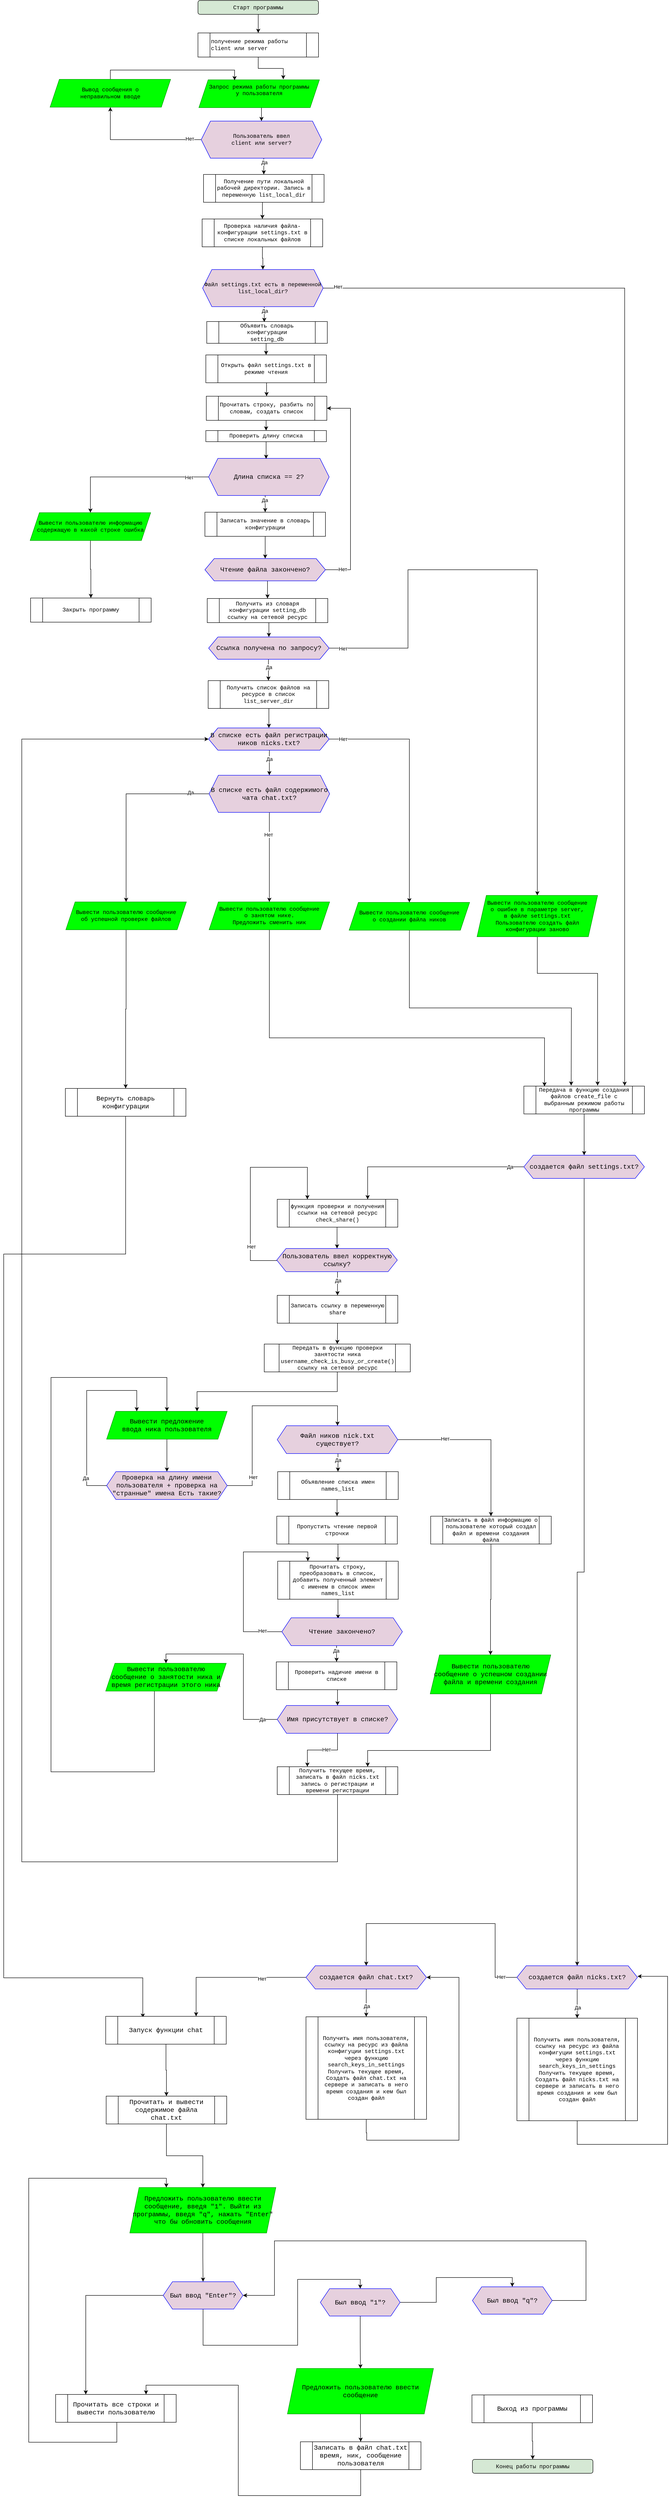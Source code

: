 <mxfile version="20.5.3" type="github">
  <diagram id="gb_wOWOb_qzQlViS4AKi" name="Страница 1">
    <mxGraphModel dx="2825" dy="820" grid="0" gridSize="10" guides="0" tooltips="0" connect="1" arrows="1" fold="1" page="1" pageScale="1" pageWidth="1169" pageHeight="827" math="0" shadow="0">
      <root>
        <mxCell id="0" />
        <mxCell id="1" parent="0" />
        <mxCell id="-_wJu4tCFWoY7v_CzMal-3" style="edgeStyle=orthogonalEdgeStyle;rounded=0;orthogonalLoop=1;jettySize=auto;html=1;exitX=0.5;exitY=1;exitDx=0;exitDy=0;fontFamily=Courier New;" parent="1" source="-_wJu4tCFWoY7v_CzMal-1" target="-_wJu4tCFWoY7v_CzMal-2" edge="1">
          <mxGeometry relative="1" as="geometry" />
        </mxCell>
        <mxCell id="-_wJu4tCFWoY7v_CzMal-1" value="&lt;font face=&quot;Courier New&quot;&gt;Старт программы&lt;br&gt;&lt;/font&gt;" style="rounded=1;whiteSpace=wrap;html=1;fillColor=#D5E8D4;" parent="1" vertex="1">
          <mxGeometry x="-738" y="70" width="260" height="30" as="geometry" />
        </mxCell>
        <mxCell id="DwQkDdrdfLEbNt93AvXd-1" style="edgeStyle=orthogonalEdgeStyle;rounded=0;orthogonalLoop=1;jettySize=auto;html=1;exitX=0.5;exitY=1;exitDx=0;exitDy=0;entryX=0.7;entryY=-0.017;entryDx=0;entryDy=0;entryPerimeter=0;" edge="1" parent="1" source="-_wJu4tCFWoY7v_CzMal-2" target="-_wJu4tCFWoY7v_CzMal-4">
          <mxGeometry relative="1" as="geometry" />
        </mxCell>
        <mxCell id="-_wJu4tCFWoY7v_CzMal-2" value="&lt;div&gt;получение режима работы&lt;/div&gt;&lt;div&gt;client или server&lt;br&gt;&lt;/div&gt;" style="shape=process;whiteSpace=wrap;html=1;backgroundOutline=1;fontFamily=Courier New;align=left;" parent="1" vertex="1">
          <mxGeometry x="-738" y="140" width="260" height="52" as="geometry" />
        </mxCell>
        <mxCell id="-_wJu4tCFWoY7v_CzMal-7" style="edgeStyle=orthogonalEdgeStyle;rounded=0;orthogonalLoop=1;jettySize=auto;html=1;exitX=0.5;exitY=1;exitDx=0;exitDy=0;entryX=0.5;entryY=0;entryDx=0;entryDy=0;fontFamily=Courier New;" parent="1" source="-_wJu4tCFWoY7v_CzMal-4" target="-_wJu4tCFWoY7v_CzMal-9" edge="1">
          <mxGeometry relative="1" as="geometry">
            <mxPoint x="-678" y="400" as="targetPoint" />
          </mxGeometry>
        </mxCell>
        <mxCell id="-_wJu4tCFWoY7v_CzMal-4" value="&lt;div&gt;Запрос режима работы программы&lt;/div&gt;&lt;div&gt;у пользователя&lt;/div&gt;&lt;div&gt;&lt;br&gt;&lt;/div&gt;" style="shape=parallelogram;perimeter=parallelogramPerimeter;whiteSpace=wrap;html=1;fixedSize=1;fontFamily=Courier New;strokeColor=#009900;fillColor=#00FF00;" parent="1" vertex="1">
          <mxGeometry x="-736" y="241" width="260" height="60" as="geometry" />
        </mxCell>
        <mxCell id="DwQkDdrdfLEbNt93AvXd-2" style="edgeStyle=orthogonalEdgeStyle;rounded=0;orthogonalLoop=1;jettySize=auto;html=1;exitX=0;exitY=0.5;exitDx=0;exitDy=0;entryX=0.5;entryY=1;entryDx=0;entryDy=0;" edge="1" parent="1" source="-_wJu4tCFWoY7v_CzMal-9" target="-_wJu4tCFWoY7v_CzMal-13">
          <mxGeometry relative="1" as="geometry" />
        </mxCell>
        <mxCell id="DwQkDdrdfLEbNt93AvXd-192" value="Нет" style="edgeLabel;html=1;align=center;verticalAlign=middle;resizable=0;points=[];" vertex="1" connectable="0" parent="DwQkDdrdfLEbNt93AvXd-2">
          <mxGeometry x="-0.378" y="-1" relative="1" as="geometry">
            <mxPoint x="57" y="-1" as="offset" />
          </mxGeometry>
        </mxCell>
        <mxCell id="DwQkDdrdfLEbNt93AvXd-6" style="edgeStyle=orthogonalEdgeStyle;rounded=0;orthogonalLoop=1;jettySize=auto;html=1;exitX=0.5;exitY=1;exitDx=0;exitDy=0;entryX=0.5;entryY=0;entryDx=0;entryDy=0;" edge="1" parent="1" source="-_wJu4tCFWoY7v_CzMal-9" target="DwQkDdrdfLEbNt93AvXd-5">
          <mxGeometry relative="1" as="geometry" />
        </mxCell>
        <mxCell id="DwQkDdrdfLEbNt93AvXd-193" value="Да" style="edgeLabel;html=1;align=center;verticalAlign=middle;resizable=0;points=[];" vertex="1" connectable="0" parent="DwQkDdrdfLEbNt93AvXd-6">
          <mxGeometry x="-0.336" y="1" relative="1" as="geometry">
            <mxPoint as="offset" />
          </mxGeometry>
        </mxCell>
        <mxCell id="-_wJu4tCFWoY7v_CzMal-9" value="&lt;div&gt;Пользователь ввел &lt;br&gt;&lt;/div&gt;&lt;div&gt;client или server?&lt;/div&gt;" style="shape=hexagon;perimeter=hexagonPerimeter2;whiteSpace=wrap;html=1;fixedSize=1;fontFamily=Courier New;strokeColor=#0000FF;fillColor=#E6D0DE;" parent="1" vertex="1">
          <mxGeometry x="-731" y="330" width="260" height="80" as="geometry" />
        </mxCell>
        <mxCell id="DwQkDdrdfLEbNt93AvXd-4" style="edgeStyle=orthogonalEdgeStyle;rounded=0;orthogonalLoop=1;jettySize=auto;html=1;exitX=0.5;exitY=0;exitDx=0;exitDy=0;entryX=0.296;entryY=0.017;entryDx=0;entryDy=0;entryPerimeter=0;" edge="1" parent="1" source="-_wJu4tCFWoY7v_CzMal-13" target="-_wJu4tCFWoY7v_CzMal-4">
          <mxGeometry relative="1" as="geometry" />
        </mxCell>
        <mxCell id="-_wJu4tCFWoY7v_CzMal-13" value="&lt;div&gt;Вывод сообщения о &lt;br&gt;&lt;/div&gt;&lt;div&gt;неправильном вводе&lt;/div&gt;" style="shape=parallelogram;perimeter=parallelogramPerimeter;whiteSpace=wrap;html=1;fixedSize=1;fontFamily=Courier New;strokeColor=#009900;fillColor=#00FF00;" parent="1" vertex="1">
          <mxGeometry x="-1057" y="240" width="260" height="60" as="geometry" />
        </mxCell>
        <mxCell id="DwQkDdrdfLEbNt93AvXd-10" style="edgeStyle=orthogonalEdgeStyle;rounded=0;orthogonalLoop=1;jettySize=auto;html=1;exitX=1;exitY=0.5;exitDx=0;exitDy=0;entryX=0.836;entryY=-0.01;entryDx=0;entryDy=0;entryPerimeter=0;" edge="1" parent="1" source="-_wJu4tCFWoY7v_CzMal-17" target="DwQkDdrdfLEbNt93AvXd-9">
          <mxGeometry relative="1" as="geometry">
            <mxPoint x="-244" y="719" as="targetPoint" />
          </mxGeometry>
        </mxCell>
        <mxCell id="DwQkDdrdfLEbNt93AvXd-11" value="Нет" style="edgeLabel;html=1;align=center;verticalAlign=middle;resizable=0;points=[];" vertex="1" connectable="0" parent="DwQkDdrdfLEbNt93AvXd-10">
          <mxGeometry x="-0.207" y="3" relative="1" as="geometry">
            <mxPoint x="-622" y="-292" as="offset" />
          </mxGeometry>
        </mxCell>
        <mxCell id="DwQkDdrdfLEbNt93AvXd-21" style="edgeStyle=orthogonalEdgeStyle;rounded=0;orthogonalLoop=1;jettySize=auto;html=1;exitX=0.5;exitY=1;exitDx=0;exitDy=0;entryX=0.477;entryY=0.021;entryDx=0;entryDy=0;entryPerimeter=0;" edge="1" parent="1" source="-_wJu4tCFWoY7v_CzMal-17" target="DwQkDdrdfLEbNt93AvXd-16">
          <mxGeometry relative="1" as="geometry" />
        </mxCell>
        <mxCell id="DwQkDdrdfLEbNt93AvXd-191" value="Да" style="edgeLabel;html=1;align=center;verticalAlign=middle;resizable=0;points=[];" vertex="1" connectable="0" parent="DwQkDdrdfLEbNt93AvXd-21">
          <mxGeometry x="-0.333" y="1" relative="1" as="geometry">
            <mxPoint as="offset" />
          </mxGeometry>
        </mxCell>
        <mxCell id="-_wJu4tCFWoY7v_CzMal-17" value="Файл settings.txt есть в переменной list_local_dir?" style="shape=hexagon;perimeter=hexagonPerimeter2;whiteSpace=wrap;html=1;fixedSize=1;fontFamily=Courier New;strokeColor=#0000FF;fillColor=#E6D0DE;" parent="1" vertex="1">
          <mxGeometry x="-728" y="650" width="260" height="80" as="geometry" />
        </mxCell>
        <mxCell id="DwQkDdrdfLEbNt93AvXd-18" style="edgeStyle=orthogonalEdgeStyle;rounded=0;orthogonalLoop=1;jettySize=auto;html=1;exitX=0;exitY=0.5;exitDx=0;exitDy=0;entryX=0.5;entryY=0;entryDx=0;entryDy=0;" edge="1" parent="1" source="-_wJu4tCFWoY7v_CzMal-33" target="DwQkDdrdfLEbNt93AvXd-17">
          <mxGeometry relative="1" as="geometry" />
        </mxCell>
        <mxCell id="DwQkDdrdfLEbNt93AvXd-27" value="Нет" style="edgeLabel;html=1;align=center;verticalAlign=middle;resizable=0;points=[];" vertex="1" connectable="0" parent="DwQkDdrdfLEbNt93AvXd-18">
          <mxGeometry x="-0.22" y="1" relative="1" as="geometry">
            <mxPoint x="87" as="offset" />
          </mxGeometry>
        </mxCell>
        <mxCell id="DwQkDdrdfLEbNt93AvXd-189" style="edgeStyle=orthogonalEdgeStyle;rounded=0;orthogonalLoop=1;jettySize=auto;html=1;exitX=0.5;exitY=1;exitDx=0;exitDy=0;entryX=0.5;entryY=0;entryDx=0;entryDy=0;" edge="1" parent="1" source="-_wJu4tCFWoY7v_CzMal-33" target="DwQkDdrdfLEbNt93AvXd-29">
          <mxGeometry relative="1" as="geometry" />
        </mxCell>
        <mxCell id="DwQkDdrdfLEbNt93AvXd-190" value="Да" style="edgeLabel;html=1;align=center;verticalAlign=middle;resizable=0;points=[];" vertex="1" connectable="0" parent="DwQkDdrdfLEbNt93AvXd-189">
          <mxGeometry x="-0.204" y="-1" relative="1" as="geometry">
            <mxPoint as="offset" />
          </mxGeometry>
        </mxCell>
        <mxCell id="-_wJu4tCFWoY7v_CzMal-33" value="Длина списка == 2?" style="shape=hexagon;perimeter=hexagonPerimeter2;whiteSpace=wrap;html=1;fixedSize=1;fontFamily=Courier New;fontSize=14;strokeColor=#0000FF;fillColor=#E6D0DE;" parent="1" vertex="1">
          <mxGeometry x="-715" y="1057" width="260" height="80" as="geometry" />
        </mxCell>
        <mxCell id="DwQkDdrdfLEbNt93AvXd-108" style="edgeStyle=orthogonalEdgeStyle;rounded=0;orthogonalLoop=1;jettySize=auto;html=1;exitX=0.5;exitY=1;exitDx=0;exitDy=0;entryX=0.5;entryY=0;entryDx=0;entryDy=0;" edge="1" parent="1" source="-_wJu4tCFWoY7v_CzMal-48" target="DwQkDdrdfLEbNt93AvXd-102">
          <mxGeometry relative="1" as="geometry" />
        </mxCell>
        <mxCell id="-_wJu4tCFWoY7v_CzMal-48" value="Проверить надичие имени в списке" style="shape=process;whiteSpace=wrap;html=1;backgroundOutline=1;fontFamily=Courier New;fontSize=12;" parent="1" vertex="1">
          <mxGeometry x="-569" y="3651" width="260" height="60" as="geometry" />
        </mxCell>
        <mxCell id="DwQkDdrdfLEbNt93AvXd-72" style="edgeStyle=orthogonalEdgeStyle;rounded=0;orthogonalLoop=1;jettySize=auto;html=1;exitX=0.5;exitY=1;exitDx=0;exitDy=0;" edge="1" parent="1" source="-_wJu4tCFWoY7v_CzMal-61">
          <mxGeometry relative="1" as="geometry">
            <mxPoint x="-857" y="4418" as="targetPoint" />
            <Array as="points">
              <mxPoint x="-894" y="2772" />
              <mxPoint x="-1157" y="2772" />
              <mxPoint x="-1157" y="4332" />
              <mxPoint x="-857" y="4332" />
            </Array>
          </mxGeometry>
        </mxCell>
        <mxCell id="-_wJu4tCFWoY7v_CzMal-61" value="Вернуть словарь конфигурации" style="shape=process;whiteSpace=wrap;html=1;backgroundOutline=1;fontFamily=Courier New;fontSize=14;" parent="1" vertex="1">
          <mxGeometry x="-1024" y="2415" width="260" height="60" as="geometry" />
        </mxCell>
        <mxCell id="DwQkDdrdfLEbNt93AvXd-70" style="edgeStyle=orthogonalEdgeStyle;rounded=0;orthogonalLoop=1;jettySize=auto;html=1;exitX=0;exitY=0.5;exitDx=0;exitDy=0;entryX=0.5;entryY=0;entryDx=0;entryDy=0;" edge="1" parent="1" source="DwQkDdrdfLEbNt93AvXd-57" target="DwQkDdrdfLEbNt93AvXd-64">
          <mxGeometry relative="1" as="geometry">
            <mxPoint x="-601" y="1928" as="sourcePoint" />
          </mxGeometry>
        </mxCell>
        <mxCell id="DwQkDdrdfLEbNt93AvXd-184" value="Да" style="edgeLabel;html=1;align=center;verticalAlign=middle;resizable=0;points=[];" vertex="1" connectable="0" parent="DwQkDdrdfLEbNt93AvXd-70">
          <mxGeometry x="-0.804" y="-3" relative="1" as="geometry">
            <mxPoint as="offset" />
          </mxGeometry>
        </mxCell>
        <mxCell id="DwQkDdrdfLEbNt93AvXd-68" style="edgeStyle=orthogonalEdgeStyle;rounded=0;orthogonalLoop=1;jettySize=auto;html=1;entryX=0.171;entryY=0.01;entryDx=0;entryDy=0;entryPerimeter=0;exitX=0.5;exitY=1;exitDx=0;exitDy=0;" edge="1" parent="1" source="-_wJu4tCFWoY7v_CzMal-66" target="DwQkDdrdfLEbNt93AvXd-9">
          <mxGeometry relative="1" as="geometry">
            <mxPoint x="-312" y="2072" as="sourcePoint" />
            <Array as="points">
              <mxPoint x="-584" y="2306" />
              <mxPoint x="10" y="2306" />
            </Array>
          </mxGeometry>
        </mxCell>
        <mxCell id="-_wJu4tCFWoY7v_CzMal-66" value="&lt;div&gt;Вывести пользователю сообщение&lt;/div&gt;&lt;div&gt;о занятом нике. &lt;br&gt;&lt;/div&gt;&lt;div&gt;Предложить сменить ник&lt;br&gt;&lt;/div&gt;" style="shape=parallelogram;perimeter=parallelogramPerimeter;whiteSpace=wrap;html=1;fixedSize=1;fontFamily=Courier New;strokeColor=#009900;fillColor=#00FF00;" parent="1" vertex="1">
          <mxGeometry x="-714" y="2013" width="260" height="60" as="geometry" />
        </mxCell>
        <mxCell id="DwQkDdrdfLEbNt93AvXd-172" style="edgeStyle=orthogonalEdgeStyle;rounded=0;orthogonalLoop=1;jettySize=auto;html=1;exitX=0.5;exitY=1;exitDx=0;exitDy=0;" edge="1" parent="1" source="-_wJu4tCFWoY7v_CzMal-73" target="DwQkDdrdfLEbNt93AvXd-152">
          <mxGeometry relative="1" as="geometry" />
        </mxCell>
        <mxCell id="-_wJu4tCFWoY7v_CzMal-73" value="Запуск функции chat" style="shape=process;whiteSpace=wrap;html=1;backgroundOutline=1;fontFamily=Courier New;fontSize=14;" parent="1" vertex="1">
          <mxGeometry x="-937" y="4415" width="260" height="60" as="geometry" />
        </mxCell>
        <mxCell id="DwQkDdrdfLEbNt93AvXd-8" style="edgeStyle=orthogonalEdgeStyle;rounded=0;orthogonalLoop=1;jettySize=auto;html=1;exitX=0.5;exitY=1;exitDx=0;exitDy=0;entryX=0.5;entryY=0;entryDx=0;entryDy=0;" edge="1" parent="1" source="DwQkDdrdfLEbNt93AvXd-5" target="DwQkDdrdfLEbNt93AvXd-7">
          <mxGeometry relative="1" as="geometry" />
        </mxCell>
        <mxCell id="DwQkDdrdfLEbNt93AvXd-5" value="Получение пути локальной рабочей директории. Запись в переменную list_local_dir" style="shape=process;whiteSpace=wrap;html=1;backgroundOutline=1;fontFamily=Courier New;" vertex="1" parent="1">
          <mxGeometry x="-726" y="445" width="260" height="60" as="geometry" />
        </mxCell>
        <mxCell id="DwQkDdrdfLEbNt93AvXd-127" style="edgeStyle=orthogonalEdgeStyle;rounded=0;orthogonalLoop=1;jettySize=auto;html=1;exitX=0.5;exitY=1;exitDx=0;exitDy=0;entryX=0.5;entryY=0;entryDx=0;entryDy=0;" edge="1" parent="1" source="DwQkDdrdfLEbNt93AvXd-7" target="-_wJu4tCFWoY7v_CzMal-17">
          <mxGeometry relative="1" as="geometry" />
        </mxCell>
        <mxCell id="DwQkDdrdfLEbNt93AvXd-7" value="Проверка наличия файла-конфигурации settings.txt в списке локальных файлов " style="shape=process;whiteSpace=wrap;html=1;backgroundOutline=1;fontFamily=Courier New;" vertex="1" parent="1">
          <mxGeometry x="-729" y="541" width="260" height="60" as="geometry" />
        </mxCell>
        <mxCell id="DwQkDdrdfLEbNt93AvXd-117" style="edgeStyle=orthogonalEdgeStyle;rounded=0;orthogonalLoop=1;jettySize=auto;html=1;exitX=0.5;exitY=1;exitDx=0;exitDy=0;entryX=0.5;entryY=0;entryDx=0;entryDy=0;" edge="1" parent="1" source="DwQkDdrdfLEbNt93AvXd-9" target="DwQkDdrdfLEbNt93AvXd-73">
          <mxGeometry relative="1" as="geometry" />
        </mxCell>
        <mxCell id="DwQkDdrdfLEbNt93AvXd-9" value="Передача в функцию создания файлов create_file с выбранным режимом работы программы" style="shape=process;whiteSpace=wrap;html=1;backgroundOutline=1;fontFamily=Courier New;" vertex="1" parent="1">
          <mxGeometry x="-35" y="2410" width="260" height="60" as="geometry" />
        </mxCell>
        <mxCell id="DwQkDdrdfLEbNt93AvXd-24" style="edgeStyle=orthogonalEdgeStyle;rounded=0;orthogonalLoop=1;jettySize=auto;html=1;exitX=0.5;exitY=1;exitDx=0;exitDy=0;entryX=0.5;entryY=0;entryDx=0;entryDy=0;" edge="1" parent="1" source="DwQkDdrdfLEbNt93AvXd-12" target="DwQkDdrdfLEbNt93AvXd-13">
          <mxGeometry relative="1" as="geometry" />
        </mxCell>
        <mxCell id="DwQkDdrdfLEbNt93AvXd-12" value="Открыть файл settings.txt в режиме чтения" style="shape=process;whiteSpace=wrap;html=1;backgroundOutline=1;fontFamily=Courier New;" vertex="1" parent="1">
          <mxGeometry x="-721" y="834" width="260" height="60" as="geometry" />
        </mxCell>
        <mxCell id="DwQkDdrdfLEbNt93AvXd-25" style="edgeStyle=orthogonalEdgeStyle;rounded=0;orthogonalLoop=1;jettySize=auto;html=1;exitX=0.5;exitY=1;exitDx=0;exitDy=0;entryX=0.5;entryY=0;entryDx=0;entryDy=0;" edge="1" parent="1" source="DwQkDdrdfLEbNt93AvXd-13" target="DwQkDdrdfLEbNt93AvXd-14">
          <mxGeometry relative="1" as="geometry" />
        </mxCell>
        <mxCell id="DwQkDdrdfLEbNt93AvXd-13" value="Прочитать строку, разбить по словам, создать список" style="shape=process;whiteSpace=wrap;html=1;backgroundOutline=1;fontFamily=Courier New;" vertex="1" parent="1">
          <mxGeometry x="-720" y="923" width="260" height="52" as="geometry" />
        </mxCell>
        <mxCell id="DwQkDdrdfLEbNt93AvXd-26" style="edgeStyle=orthogonalEdgeStyle;rounded=0;orthogonalLoop=1;jettySize=auto;html=1;exitX=0.5;exitY=1;exitDx=0;exitDy=0;entryX=0.477;entryY=0.013;entryDx=0;entryDy=0;entryPerimeter=0;" edge="1" parent="1" source="DwQkDdrdfLEbNt93AvXd-14" target="-_wJu4tCFWoY7v_CzMal-33">
          <mxGeometry relative="1" as="geometry" />
        </mxCell>
        <mxCell id="DwQkDdrdfLEbNt93AvXd-14" value="Проверить длину списка" style="shape=process;whiteSpace=wrap;html=1;backgroundOutline=1;fontFamily=Courier New;" vertex="1" parent="1">
          <mxGeometry x="-721" y="997" width="260" height="24" as="geometry" />
        </mxCell>
        <mxCell id="DwQkDdrdfLEbNt93AvXd-23" style="edgeStyle=orthogonalEdgeStyle;rounded=0;orthogonalLoop=1;jettySize=auto;html=1;exitX=0.5;exitY=1;exitDx=0;exitDy=0;entryX=0.5;entryY=0;entryDx=0;entryDy=0;" edge="1" parent="1" source="DwQkDdrdfLEbNt93AvXd-16" target="DwQkDdrdfLEbNt93AvXd-12">
          <mxGeometry relative="1" as="geometry" />
        </mxCell>
        <mxCell id="DwQkDdrdfLEbNt93AvXd-16" value="&lt;div&gt;Объявить словарь конфигурации&lt;/div&gt;&lt;div&gt;setting_db&lt;br&gt;&lt;/div&gt;" style="shape=process;whiteSpace=wrap;html=1;backgroundOutline=1;fontFamily=Courier New;" vertex="1" parent="1">
          <mxGeometry x="-719" y="762" width="260" height="47" as="geometry" />
        </mxCell>
        <mxCell id="DwQkDdrdfLEbNt93AvXd-20" style="edgeStyle=orthogonalEdgeStyle;rounded=0;orthogonalLoop=1;jettySize=auto;html=1;exitX=0.5;exitY=1;exitDx=0;exitDy=0;entryX=0.5;entryY=0;entryDx=0;entryDy=0;" edge="1" parent="1" source="DwQkDdrdfLEbNt93AvXd-17" target="DwQkDdrdfLEbNt93AvXd-19">
          <mxGeometry relative="1" as="geometry" />
        </mxCell>
        <mxCell id="DwQkDdrdfLEbNt93AvXd-17" value="Вывести пользователю информацию содержащую в какой строке ошибка" style="shape=parallelogram;perimeter=parallelogramPerimeter;whiteSpace=wrap;html=1;fixedSize=1;fontFamily=Courier New;strokeColor=#009900;fillColor=#00FF00;" vertex="1" parent="1">
          <mxGeometry x="-1100" y="1174" width="260" height="60" as="geometry" />
        </mxCell>
        <mxCell id="DwQkDdrdfLEbNt93AvXd-19" value="Закрыть программу" style="shape=process;whiteSpace=wrap;html=1;backgroundOutline=1;fontFamily=Courier New;" vertex="1" parent="1">
          <mxGeometry x="-1099" y="1358" width="260" height="52" as="geometry" />
        </mxCell>
        <mxCell id="DwQkDdrdfLEbNt93AvXd-34" style="edgeStyle=orthogonalEdgeStyle;rounded=0;orthogonalLoop=1;jettySize=auto;html=1;exitX=0.5;exitY=1;exitDx=0;exitDy=0;entryX=0.5;entryY=0;entryDx=0;entryDy=0;" edge="1" parent="1" source="DwQkDdrdfLEbNt93AvXd-29" target="DwQkDdrdfLEbNt93AvXd-33">
          <mxGeometry relative="1" as="geometry" />
        </mxCell>
        <mxCell id="DwQkDdrdfLEbNt93AvXd-29" value="Записать значение в словарь конфигурации" style="shape=process;whiteSpace=wrap;html=1;backgroundOutline=1;fontFamily=Courier New;" vertex="1" parent="1">
          <mxGeometry x="-723" y="1173" width="260" height="52" as="geometry" />
        </mxCell>
        <mxCell id="DwQkDdrdfLEbNt93AvXd-35" style="edgeStyle=orthogonalEdgeStyle;rounded=0;orthogonalLoop=1;jettySize=auto;html=1;exitX=1;exitY=0.5;exitDx=0;exitDy=0;entryX=1;entryY=0.5;entryDx=0;entryDy=0;" edge="1" parent="1" source="DwQkDdrdfLEbNt93AvXd-33" target="DwQkDdrdfLEbNt93AvXd-13">
          <mxGeometry relative="1" as="geometry">
            <Array as="points">
              <mxPoint x="-409" y="1297" />
              <mxPoint x="-409" y="949" />
            </Array>
          </mxGeometry>
        </mxCell>
        <mxCell id="DwQkDdrdfLEbNt93AvXd-47" value="Нет" style="edgeLabel;html=1;align=center;verticalAlign=middle;resizable=0;points=[];" vertex="1" connectable="0" parent="DwQkDdrdfLEbNt93AvXd-35">
          <mxGeometry x="-0.292" y="-1" relative="1" as="geometry">
            <mxPoint x="-18" y="105" as="offset" />
          </mxGeometry>
        </mxCell>
        <mxCell id="DwQkDdrdfLEbNt93AvXd-44" style="edgeStyle=orthogonalEdgeStyle;rounded=0;orthogonalLoop=1;jettySize=auto;html=1;exitX=0.5;exitY=1;exitDx=0;exitDy=0;entryX=0.5;entryY=0;entryDx=0;entryDy=0;" edge="1" parent="1" source="DwQkDdrdfLEbNt93AvXd-33" target="DwQkDdrdfLEbNt93AvXd-37">
          <mxGeometry relative="1" as="geometry" />
        </mxCell>
        <mxCell id="DwQkDdrdfLEbNt93AvXd-33" value="Чтение файла закончено?" style="shape=hexagon;perimeter=hexagonPerimeter2;whiteSpace=wrap;html=1;fixedSize=1;fontFamily=Courier New;fontSize=14;strokeColor=#0000FF;fillColor=#E6D0DE;" vertex="1" parent="1">
          <mxGeometry x="-723" y="1273" width="260" height="48" as="geometry" />
        </mxCell>
        <mxCell id="DwQkDdrdfLEbNt93AvXd-45" style="edgeStyle=orthogonalEdgeStyle;rounded=0;orthogonalLoop=1;jettySize=auto;html=1;exitX=0.5;exitY=1;exitDx=0;exitDy=0;entryX=0.5;entryY=0;entryDx=0;entryDy=0;" edge="1" parent="1" source="DwQkDdrdfLEbNt93AvXd-37" target="DwQkDdrdfLEbNt93AvXd-38">
          <mxGeometry relative="1" as="geometry" />
        </mxCell>
        <mxCell id="DwQkDdrdfLEbNt93AvXd-37" value="Получить из словаря конфигурации setting_db ссылку на сетевой ресурс" style="shape=process;whiteSpace=wrap;html=1;backgroundOutline=1;fontFamily=Courier New;" vertex="1" parent="1">
          <mxGeometry x="-718" y="1359" width="260" height="52" as="geometry" />
        </mxCell>
        <mxCell id="DwQkDdrdfLEbNt93AvXd-48" style="edgeStyle=orthogonalEdgeStyle;rounded=0;orthogonalLoop=1;jettySize=auto;html=1;exitX=1;exitY=0.5;exitDx=0;exitDy=0;entryX=0.5;entryY=0;entryDx=0;entryDy=0;" edge="1" parent="1" source="DwQkDdrdfLEbNt93AvXd-38" target="DwQkDdrdfLEbNt93AvXd-40">
          <mxGeometry relative="1" as="geometry">
            <mxPoint x="-100" y="1308" as="targetPoint" />
            <Array as="points">
              <mxPoint x="-285" y="1466" />
              <mxPoint x="-285" y="1297" />
              <mxPoint x="-6" y="1297" />
            </Array>
          </mxGeometry>
        </mxCell>
        <mxCell id="DwQkDdrdfLEbNt93AvXd-186" value="Нет" style="edgeLabel;html=1;align=center;verticalAlign=middle;resizable=0;points=[];" vertex="1" connectable="0" parent="DwQkDdrdfLEbNt93AvXd-48">
          <mxGeometry x="-0.884" y="-1" relative="1" as="geometry">
            <mxPoint x="-47" as="offset" />
          </mxGeometry>
        </mxCell>
        <mxCell id="DwQkDdrdfLEbNt93AvXd-53" value="" style="edgeStyle=orthogonalEdgeStyle;rounded=0;orthogonalLoop=1;jettySize=auto;html=1;" edge="1" parent="1" source="DwQkDdrdfLEbNt93AvXd-38" target="DwQkDdrdfLEbNt93AvXd-52">
          <mxGeometry relative="1" as="geometry">
            <Array as="points">
              <mxPoint x="-586" y="1503" />
              <mxPoint x="-586" y="1503" />
            </Array>
          </mxGeometry>
        </mxCell>
        <mxCell id="DwQkDdrdfLEbNt93AvXd-187" value="Да" style="edgeLabel;html=1;align=center;verticalAlign=middle;resizable=0;points=[];" vertex="1" connectable="0" parent="DwQkDdrdfLEbNt93AvXd-53">
          <mxGeometry x="-0.255" y="1" relative="1" as="geometry">
            <mxPoint as="offset" />
          </mxGeometry>
        </mxCell>
        <mxCell id="DwQkDdrdfLEbNt93AvXd-38" value="Ссылка получена по запросу?" style="shape=hexagon;perimeter=hexagonPerimeter2;whiteSpace=wrap;html=1;fixedSize=1;fontFamily=Courier New;fontSize=14;strokeColor=#0000FF;fillColor=#E6D0DE;" vertex="1" parent="1">
          <mxGeometry x="-715" y="1442" width="260" height="48" as="geometry" />
        </mxCell>
        <mxCell id="DwQkDdrdfLEbNt93AvXd-50" style="edgeStyle=orthogonalEdgeStyle;rounded=0;orthogonalLoop=1;jettySize=auto;html=1;exitX=0.5;exitY=1;exitDx=0;exitDy=0;" edge="1" parent="1" source="DwQkDdrdfLEbNt93AvXd-40">
          <mxGeometry relative="1" as="geometry">
            <mxPoint x="124" y="2409" as="targetPoint" />
            <Array as="points">
              <mxPoint x="-6" y="2167" />
              <mxPoint x="124" y="2167" />
            </Array>
          </mxGeometry>
        </mxCell>
        <mxCell id="DwQkDdrdfLEbNt93AvXd-40" value="&lt;div&gt;Вывести пользователю сообщение&lt;/div&gt;&lt;div&gt;о ошибке в параметре server,&lt;/div&gt;&lt;div&gt;в файле settings.txt&lt;/div&gt;&lt;div&gt;Пользователю создать файл &lt;br&gt;&lt;/div&gt;&lt;div&gt;конфигурации заново&lt;br&gt;&lt;/div&gt;" style="shape=parallelogram;perimeter=parallelogramPerimeter;whiteSpace=wrap;html=1;fixedSize=1;fontFamily=Courier New;strokeColor=#009900;fillColor=#00FF00;" vertex="1" parent="1">
          <mxGeometry x="-136" y="1999" width="260" height="89" as="geometry" />
        </mxCell>
        <mxCell id="DwQkDdrdfLEbNt93AvXd-55" style="edgeStyle=orthogonalEdgeStyle;rounded=0;orthogonalLoop=1;jettySize=auto;html=1;exitX=1;exitY=0.5;exitDx=0;exitDy=0;" edge="1" parent="1" source="DwQkDdrdfLEbNt93AvXd-41" target="DwQkDdrdfLEbNt93AvXd-54">
          <mxGeometry relative="1" as="geometry" />
        </mxCell>
        <mxCell id="DwQkDdrdfLEbNt93AvXd-62" value="Нет" style="edgeLabel;html=1;align=center;verticalAlign=middle;resizable=0;points=[];" vertex="1" connectable="0" parent="DwQkDdrdfLEbNt93AvXd-55">
          <mxGeometry x="-0.598" relative="1" as="geometry">
            <mxPoint x="-76" as="offset" />
          </mxGeometry>
        </mxCell>
        <mxCell id="DwQkDdrdfLEbNt93AvXd-58" style="edgeStyle=orthogonalEdgeStyle;rounded=0;orthogonalLoop=1;jettySize=auto;html=1;exitX=0.5;exitY=1;exitDx=0;exitDy=0;entryX=0.5;entryY=0;entryDx=0;entryDy=0;" edge="1" parent="1" source="DwQkDdrdfLEbNt93AvXd-41" target="DwQkDdrdfLEbNt93AvXd-57">
          <mxGeometry relative="1" as="geometry">
            <Array as="points">
              <mxPoint x="-584" y="1686" />
            </Array>
          </mxGeometry>
        </mxCell>
        <mxCell id="DwQkDdrdfLEbNt93AvXd-185" value="Да" style="edgeLabel;html=1;align=center;verticalAlign=middle;resizable=0;points=[];" vertex="1" connectable="0" parent="DwQkDdrdfLEbNt93AvXd-58">
          <mxGeometry x="-0.266" relative="1" as="geometry">
            <mxPoint as="offset" />
          </mxGeometry>
        </mxCell>
        <mxCell id="DwQkDdrdfLEbNt93AvXd-41" value="В списке есть файл регистрации ников nicks.txt?" style="shape=hexagon;perimeter=hexagonPerimeter2;whiteSpace=wrap;html=1;fixedSize=1;fontFamily=Courier New;fontSize=14;strokeColor=#0000FF;fillColor=#E6D0DE;" vertex="1" parent="1">
          <mxGeometry x="-715" y="1638" width="260" height="48" as="geometry" />
        </mxCell>
        <mxCell id="DwQkDdrdfLEbNt93AvXd-56" style="edgeStyle=orthogonalEdgeStyle;rounded=0;orthogonalLoop=1;jettySize=auto;html=1;exitX=0.5;exitY=1;exitDx=0;exitDy=0;entryX=0.5;entryY=0;entryDx=0;entryDy=0;" edge="1" parent="1" source="DwQkDdrdfLEbNt93AvXd-52" target="DwQkDdrdfLEbNt93AvXd-41">
          <mxGeometry relative="1" as="geometry">
            <Array as="points">
              <mxPoint x="-585" y="1596" />
            </Array>
          </mxGeometry>
        </mxCell>
        <mxCell id="DwQkDdrdfLEbNt93AvXd-52" value="Получить список файлов на ресурсе в список list_server_dir" style="shape=process;whiteSpace=wrap;html=1;backgroundOutline=1;fontFamily=Courier New;fontSize=12;" vertex="1" parent="1">
          <mxGeometry x="-716" y="1536" width="260" height="60" as="geometry" />
        </mxCell>
        <mxCell id="DwQkDdrdfLEbNt93AvXd-67" style="edgeStyle=orthogonalEdgeStyle;rounded=0;orthogonalLoop=1;jettySize=auto;html=1;exitX=0.5;exitY=1;exitDx=0;exitDy=0;" edge="1" parent="1" source="DwQkDdrdfLEbNt93AvXd-54">
          <mxGeometry relative="1" as="geometry">
            <mxPoint x="67" y="2409" as="targetPoint" />
          </mxGeometry>
        </mxCell>
        <mxCell id="DwQkDdrdfLEbNt93AvXd-54" value="&lt;div&gt;Вывести пользователю сообщение&lt;/div&gt;&lt;div&gt;о создании файла ников&lt;br&gt;&lt;/div&gt;" style="shape=parallelogram;perimeter=parallelogramPerimeter;whiteSpace=wrap;html=1;fixedSize=1;fontFamily=Courier New;strokeColor=#009900;fillColor=#00FF00;" vertex="1" parent="1">
          <mxGeometry x="-412" y="2014" width="260" height="60" as="geometry" />
        </mxCell>
        <mxCell id="DwQkDdrdfLEbNt93AvXd-61" style="edgeStyle=orthogonalEdgeStyle;rounded=0;orthogonalLoop=1;jettySize=auto;html=1;exitX=0.5;exitY=1;exitDx=0;exitDy=0;entryX=0.5;entryY=0;entryDx=0;entryDy=0;" edge="1" parent="1" source="DwQkDdrdfLEbNt93AvXd-57" target="-_wJu4tCFWoY7v_CzMal-66">
          <mxGeometry relative="1" as="geometry" />
        </mxCell>
        <mxCell id="DwQkDdrdfLEbNt93AvXd-63" value="Нет" style="edgeLabel;html=1;align=center;verticalAlign=middle;resizable=0;points=[];" vertex="1" connectable="0" parent="DwQkDdrdfLEbNt93AvXd-61">
          <mxGeometry x="-0.507" y="-2" relative="1" as="geometry">
            <mxPoint as="offset" />
          </mxGeometry>
        </mxCell>
        <mxCell id="DwQkDdrdfLEbNt93AvXd-57" value="В списке есть файл содержимого чата chat.txt?" style="shape=hexagon;perimeter=hexagonPerimeter2;whiteSpace=wrap;html=1;fixedSize=1;fontFamily=Courier New;fontSize=14;strokeColor=#0000FF;fillColor=#E6D0DE;" vertex="1" parent="1">
          <mxGeometry x="-714" y="1740" width="260" height="80" as="geometry" />
        </mxCell>
        <mxCell id="DwQkDdrdfLEbNt93AvXd-150" style="edgeStyle=orthogonalEdgeStyle;rounded=0;orthogonalLoop=1;jettySize=auto;html=1;exitX=0.5;exitY=1;exitDx=0;exitDy=0;" edge="1" parent="1" source="DwQkDdrdfLEbNt93AvXd-64" target="-_wJu4tCFWoY7v_CzMal-61">
          <mxGeometry relative="1" as="geometry" />
        </mxCell>
        <mxCell id="DwQkDdrdfLEbNt93AvXd-64" value="&lt;div&gt;Вывести пользователю сообщение&lt;/div&gt;&lt;div&gt;об успешной проверке файлов&lt;br&gt;&lt;/div&gt;" style="shape=parallelogram;perimeter=parallelogramPerimeter;whiteSpace=wrap;html=1;fixedSize=1;fontFamily=Courier New;strokeColor=#009900;fillColor=#00FF00;" vertex="1" parent="1">
          <mxGeometry x="-1023" y="2013" width="260" height="60" as="geometry" />
        </mxCell>
        <mxCell id="DwQkDdrdfLEbNt93AvXd-79" style="edgeStyle=orthogonalEdgeStyle;rounded=0;orthogonalLoop=1;jettySize=auto;html=1;exitX=0;exitY=0.5;exitDx=0;exitDy=0;entryX=0.75;entryY=0;entryDx=0;entryDy=0;" edge="1" parent="1" source="DwQkDdrdfLEbNt93AvXd-73" target="DwQkDdrdfLEbNt93AvXd-74">
          <mxGeometry relative="1" as="geometry" />
        </mxCell>
        <mxCell id="DwQkDdrdfLEbNt93AvXd-80" value="Да" style="edgeLabel;html=1;align=center;verticalAlign=middle;resizable=0;points=[];" vertex="1" connectable="0" parent="DwQkDdrdfLEbNt93AvXd-79">
          <mxGeometry x="0.114" y="3" relative="1" as="geometry">
            <mxPoint x="196" y="-3" as="offset" />
          </mxGeometry>
        </mxCell>
        <mxCell id="DwQkDdrdfLEbNt93AvXd-121" style="edgeStyle=orthogonalEdgeStyle;rounded=0;orthogonalLoop=1;jettySize=auto;html=1;exitX=0.5;exitY=1;exitDx=0;exitDy=0;entryX=0.5;entryY=0;entryDx=0;entryDy=0;" edge="1" parent="1" source="DwQkDdrdfLEbNt93AvXd-73" target="DwQkDdrdfLEbNt93AvXd-118">
          <mxGeometry relative="1" as="geometry" />
        </mxCell>
        <mxCell id="DwQkDdrdfLEbNt93AvXd-73" value="создается файл settings.txt?" style="shape=hexagon;perimeter=hexagonPerimeter2;whiteSpace=wrap;html=1;fixedSize=1;fontFamily=Courier New;fontSize=14;strokeColor=#0000FF;fillColor=#E6D0DE;" vertex="1" parent="1">
          <mxGeometry x="-35" y="2559" width="260" height="50" as="geometry" />
        </mxCell>
        <mxCell id="DwQkDdrdfLEbNt93AvXd-126" style="edgeStyle=orthogonalEdgeStyle;rounded=0;orthogonalLoop=1;jettySize=auto;html=1;exitX=0.5;exitY=1;exitDx=0;exitDy=0;" edge="1" parent="1" source="DwQkDdrdfLEbNt93AvXd-74" target="DwQkDdrdfLEbNt93AvXd-76">
          <mxGeometry relative="1" as="geometry">
            <Array as="points">
              <mxPoint x="-438" y="2714" />
            </Array>
          </mxGeometry>
        </mxCell>
        <mxCell id="DwQkDdrdfLEbNt93AvXd-74" value="функция проверки и получения ссылки на сетевой ресурс check_share()" style="shape=process;whiteSpace=wrap;html=1;backgroundOutline=1;fontFamily=Courier New;fontSize=12;" vertex="1" parent="1">
          <mxGeometry x="-567" y="2654" width="260" height="60" as="geometry" />
        </mxCell>
        <mxCell id="DwQkDdrdfLEbNt93AvXd-77" style="edgeStyle=orthogonalEdgeStyle;rounded=0;orthogonalLoop=1;jettySize=auto;html=1;exitX=0;exitY=0.5;exitDx=0;exitDy=0;entryX=0.25;entryY=0;entryDx=0;entryDy=0;" edge="1" parent="1" source="DwQkDdrdfLEbNt93AvXd-76" target="DwQkDdrdfLEbNt93AvXd-74">
          <mxGeometry relative="1" as="geometry">
            <Array as="points">
              <mxPoint x="-625" y="2786" />
              <mxPoint x="-625" y="2585" />
              <mxPoint x="-502" y="2585" />
            </Array>
          </mxGeometry>
        </mxCell>
        <mxCell id="DwQkDdrdfLEbNt93AvXd-78" value="Нет" style="edgeLabel;html=1;align=center;verticalAlign=middle;resizable=0;points=[];" vertex="1" connectable="0" parent="DwQkDdrdfLEbNt93AvXd-77">
          <mxGeometry x="-0.608" y="-2" relative="1" as="geometry">
            <mxPoint as="offset" />
          </mxGeometry>
        </mxCell>
        <mxCell id="DwQkDdrdfLEbNt93AvXd-125" style="edgeStyle=orthogonalEdgeStyle;rounded=0;orthogonalLoop=1;jettySize=auto;html=1;exitX=0.5;exitY=1;exitDx=0;exitDy=0;entryX=0.5;entryY=0;entryDx=0;entryDy=0;" edge="1" parent="1" source="DwQkDdrdfLEbNt93AvXd-76" target="DwQkDdrdfLEbNt93AvXd-83">
          <mxGeometry relative="1" as="geometry">
            <Array as="points">
              <mxPoint x="-437" y="2810" />
            </Array>
          </mxGeometry>
        </mxCell>
        <mxCell id="DwQkDdrdfLEbNt93AvXd-183" value="Да" style="edgeLabel;html=1;align=center;verticalAlign=middle;resizable=0;points=[];" vertex="1" connectable="0" parent="DwQkDdrdfLEbNt93AvXd-125">
          <mxGeometry x="-0.236" y="1" relative="1" as="geometry">
            <mxPoint as="offset" />
          </mxGeometry>
        </mxCell>
        <mxCell id="DwQkDdrdfLEbNt93AvXd-76" value="Пользователь ввел корректную ссылку?" style="shape=hexagon;perimeter=hexagonPerimeter2;whiteSpace=wrap;html=1;fixedSize=1;fontFamily=Courier New;fontSize=14;strokeColor=#0000FF;fillColor=#E6D0DE;" vertex="1" parent="1">
          <mxGeometry x="-568" y="2760" width="260" height="50" as="geometry" />
        </mxCell>
        <mxCell id="DwQkDdrdfLEbNt93AvXd-96" style="edgeStyle=orthogonalEdgeStyle;rounded=0;orthogonalLoop=1;jettySize=auto;html=1;exitX=0.5;exitY=1;exitDx=0;exitDy=0;entryX=0.5;entryY=0;entryDx=0;entryDy=0;" edge="1" parent="1" source="DwQkDdrdfLEbNt93AvXd-81" target="DwQkDdrdfLEbNt93AvXd-95">
          <mxGeometry relative="1" as="geometry" />
        </mxCell>
        <mxCell id="DwQkDdrdfLEbNt93AvXd-81" value="Объявление списка имен names_list" style="shape=process;whiteSpace=wrap;html=1;backgroundOutline=1;fontFamily=Courier New;fontSize=12;" vertex="1" parent="1">
          <mxGeometry x="-566" y="3241" width="260" height="60" as="geometry" />
        </mxCell>
        <mxCell id="DwQkDdrdfLEbNt93AvXd-124" style="edgeStyle=orthogonalEdgeStyle;rounded=0;orthogonalLoop=1;jettySize=auto;html=1;exitX=0.5;exitY=1;exitDx=0;exitDy=0;entryX=0.5;entryY=0;entryDx=0;entryDy=0;" edge="1" parent="1" source="DwQkDdrdfLEbNt93AvXd-83" target="DwQkDdrdfLEbNt93AvXd-84">
          <mxGeometry relative="1" as="geometry" />
        </mxCell>
        <mxCell id="DwQkDdrdfLEbNt93AvXd-83" value="Записать ссылку в переменную share" style="shape=process;whiteSpace=wrap;html=1;backgroundOutline=1;fontFamily=Courier New;fontSize=12;" vertex="1" parent="1">
          <mxGeometry x="-567" y="2861" width="260" height="60" as="geometry" />
        </mxCell>
        <mxCell id="DwQkDdrdfLEbNt93AvXd-92" style="edgeStyle=orthogonalEdgeStyle;rounded=0;orthogonalLoop=1;jettySize=auto;html=1;exitX=0.5;exitY=1;exitDx=0;exitDy=0;entryX=0.75;entryY=0;entryDx=0;entryDy=0;" edge="1" parent="1" source="DwQkDdrdfLEbNt93AvXd-84" target="DwQkDdrdfLEbNt93AvXd-86">
          <mxGeometry relative="1" as="geometry" />
        </mxCell>
        <mxCell id="DwQkDdrdfLEbNt93AvXd-84" value="&lt;div&gt;Передать в функцию проверки &lt;br&gt;&lt;/div&gt;&lt;div&gt;занятости ника username_check_is_busy_or_create()&lt;/div&gt;&lt;div&gt;ссылку на сетевой ресурс&lt;/div&gt;" style="shape=process;whiteSpace=wrap;html=1;backgroundOutline=1;fontFamily=Courier New;fontSize=12;" vertex="1" parent="1">
          <mxGeometry x="-595" y="2966" width="315" height="60" as="geometry" />
        </mxCell>
        <mxCell id="DwQkDdrdfLEbNt93AvXd-90" style="edgeStyle=orthogonalEdgeStyle;rounded=0;orthogonalLoop=1;jettySize=auto;html=1;exitX=0.5;exitY=1;exitDx=0;exitDy=0;entryX=0.5;entryY=0;entryDx=0;entryDy=0;" edge="1" parent="1" source="DwQkDdrdfLEbNt93AvXd-86" target="DwQkDdrdfLEbNt93AvXd-87">
          <mxGeometry relative="1" as="geometry" />
        </mxCell>
        <mxCell id="DwQkDdrdfLEbNt93AvXd-86" value="&lt;div&gt;Вывести предложение &lt;br&gt;&lt;/div&gt;&lt;div&gt;ввода ника пользователя&lt;br&gt;&lt;/div&gt;" style="shape=parallelogram;perimeter=parallelogramPerimeter;whiteSpace=wrap;html=1;fixedSize=1;fontFamily=Courier New;fontSize=14;strokeColor=#009900;fillColor=#00FF00;" vertex="1" parent="1">
          <mxGeometry x="-935" y="3111" width="260" height="60" as="geometry" />
        </mxCell>
        <mxCell id="DwQkDdrdfLEbNt93AvXd-88" style="edgeStyle=orthogonalEdgeStyle;rounded=0;orthogonalLoop=1;jettySize=auto;html=1;exitX=1;exitY=0.5;exitDx=0;exitDy=0;entryX=0.5;entryY=0;entryDx=0;entryDy=0;" edge="1" parent="1" source="DwQkDdrdfLEbNt93AvXd-87" target="DwQkDdrdfLEbNt93AvXd-93">
          <mxGeometry relative="1" as="geometry">
            <mxPoint x="-434.94" y="3146" as="targetPoint" />
            <Array as="points">
              <mxPoint x="-621" y="3271" />
              <mxPoint x="-621" y="3099" />
              <mxPoint x="-437" y="3099" />
            </Array>
          </mxGeometry>
        </mxCell>
        <mxCell id="DwQkDdrdfLEbNt93AvXd-89" value="Нет" style="edgeLabel;html=1;align=center;verticalAlign=middle;resizable=0;points=[];" vertex="1" connectable="0" parent="DwQkDdrdfLEbNt93AvXd-88">
          <mxGeometry x="-0.457" y="1" relative="1" as="geometry">
            <mxPoint x="3" y="51" as="offset" />
          </mxGeometry>
        </mxCell>
        <mxCell id="DwQkDdrdfLEbNt93AvXd-91" style="edgeStyle=orthogonalEdgeStyle;rounded=0;orthogonalLoop=1;jettySize=auto;html=1;exitX=0;exitY=0.5;exitDx=0;exitDy=0;entryX=0.25;entryY=0;entryDx=0;entryDy=0;" edge="1" parent="1" source="DwQkDdrdfLEbNt93AvXd-87" target="DwQkDdrdfLEbNt93AvXd-86">
          <mxGeometry relative="1" as="geometry">
            <Array as="points">
              <mxPoint x="-978" y="3271" />
              <mxPoint x="-978" y="3066" />
              <mxPoint x="-870" y="3066" />
            </Array>
          </mxGeometry>
        </mxCell>
        <mxCell id="DwQkDdrdfLEbNt93AvXd-181" value="Да" style="edgeLabel;html=1;align=center;verticalAlign=middle;resizable=0;points=[];" vertex="1" connectable="0" parent="DwQkDdrdfLEbNt93AvXd-91">
          <mxGeometry x="-0.592" y="-1" relative="1" as="geometry">
            <mxPoint x="-3" y="23" as="offset" />
          </mxGeometry>
        </mxCell>
        <mxCell id="DwQkDdrdfLEbNt93AvXd-87" value="Проверка на длину имени пользователя + проверка на &quot;странные&quot; имена Есть такие?" style="shape=hexagon;perimeter=hexagonPerimeter2;whiteSpace=wrap;html=1;fixedSize=1;fontFamily=Courier New;fontSize=14;strokeColor=#0000FF;fillColor=#E6D0DE;" vertex="1" parent="1">
          <mxGeometry x="-935" y="3241" width="260" height="60" as="geometry" />
        </mxCell>
        <mxCell id="DwQkDdrdfLEbNt93AvXd-94" style="edgeStyle=orthogonalEdgeStyle;rounded=0;orthogonalLoop=1;jettySize=auto;html=1;exitX=0.5;exitY=1;exitDx=0;exitDy=0;entryX=0.5;entryY=0;entryDx=0;entryDy=0;" edge="1" parent="1" source="DwQkDdrdfLEbNt93AvXd-93" target="DwQkDdrdfLEbNt93AvXd-81">
          <mxGeometry relative="1" as="geometry" />
        </mxCell>
        <mxCell id="DwQkDdrdfLEbNt93AvXd-182" value="Да" style="edgeLabel;html=1;align=center;verticalAlign=middle;resizable=0;points=[];" vertex="1" connectable="0" parent="DwQkDdrdfLEbNt93AvXd-94">
          <mxGeometry x="-0.264" relative="1" as="geometry">
            <mxPoint as="offset" />
          </mxGeometry>
        </mxCell>
        <mxCell id="DwQkDdrdfLEbNt93AvXd-113" style="edgeStyle=orthogonalEdgeStyle;rounded=0;orthogonalLoop=1;jettySize=auto;html=1;exitX=1;exitY=0.5;exitDx=0;exitDy=0;" edge="1" parent="1" source="DwQkDdrdfLEbNt93AvXd-93" target="DwQkDdrdfLEbNt93AvXd-111">
          <mxGeometry relative="1" as="geometry" />
        </mxCell>
        <mxCell id="DwQkDdrdfLEbNt93AvXd-114" value="Нет" style="edgeLabel;html=1;align=center;verticalAlign=middle;resizable=0;points=[];" vertex="1" connectable="0" parent="DwQkDdrdfLEbNt93AvXd-113">
          <mxGeometry x="0.04" y="-2" relative="1" as="geometry">
            <mxPoint x="-89" y="-4" as="offset" />
          </mxGeometry>
        </mxCell>
        <mxCell id="DwQkDdrdfLEbNt93AvXd-93" value="Файл ников nick.txt существует?" style="shape=hexagon;perimeter=hexagonPerimeter2;whiteSpace=wrap;html=1;fixedSize=1;fontFamily=Courier New;fontSize=14;strokeColor=#0000FF;fillColor=#E6D0DE;" vertex="1" parent="1">
          <mxGeometry x="-567" y="3142" width="260" height="60" as="geometry" />
        </mxCell>
        <mxCell id="DwQkDdrdfLEbNt93AvXd-98" style="edgeStyle=orthogonalEdgeStyle;rounded=0;orthogonalLoop=1;jettySize=auto;html=1;exitX=0.5;exitY=1;exitDx=0;exitDy=0;entryX=0.5;entryY=0;entryDx=0;entryDy=0;" edge="1" parent="1" source="DwQkDdrdfLEbNt93AvXd-95" target="DwQkDdrdfLEbNt93AvXd-97">
          <mxGeometry relative="1" as="geometry" />
        </mxCell>
        <mxCell id="DwQkDdrdfLEbNt93AvXd-95" value="Пропустить чтение первой строчки" style="shape=process;whiteSpace=wrap;html=1;backgroundOutline=1;fontFamily=Courier New;fontSize=12;" vertex="1" parent="1">
          <mxGeometry x="-568" y="3337" width="260" height="60" as="geometry" />
        </mxCell>
        <mxCell id="DwQkDdrdfLEbNt93AvXd-180" style="edgeStyle=orthogonalEdgeStyle;rounded=0;orthogonalLoop=1;jettySize=auto;html=1;exitX=0.5;exitY=1;exitDx=0;exitDy=0;entryX=0.466;entryY=0.033;entryDx=0;entryDy=0;entryPerimeter=0;" edge="1" parent="1" source="DwQkDdrdfLEbNt93AvXd-97" target="DwQkDdrdfLEbNt93AvXd-99">
          <mxGeometry relative="1" as="geometry" />
        </mxCell>
        <mxCell id="DwQkDdrdfLEbNt93AvXd-97" value="Прочитать строку, преобразовать в список, добавить полученный элемент с именем в список имен names_list" style="shape=process;whiteSpace=wrap;html=1;backgroundOutline=1;fontFamily=Courier New;fontSize=12;" vertex="1" parent="1">
          <mxGeometry x="-566" y="3434" width="260" height="82" as="geometry" />
        </mxCell>
        <mxCell id="DwQkDdrdfLEbNt93AvXd-100" style="edgeStyle=orthogonalEdgeStyle;rounded=0;orthogonalLoop=1;jettySize=auto;html=1;exitX=0;exitY=0.5;exitDx=0;exitDy=0;entryX=0.25;entryY=0;entryDx=0;entryDy=0;" edge="1" parent="1" source="DwQkDdrdfLEbNt93AvXd-99" target="DwQkDdrdfLEbNt93AvXd-97">
          <mxGeometry relative="1" as="geometry">
            <Array as="points">
              <mxPoint x="-640" y="3586" />
              <mxPoint x="-640" y="3414" />
              <mxPoint x="-501" y="3414" />
            </Array>
          </mxGeometry>
        </mxCell>
        <mxCell id="DwQkDdrdfLEbNt93AvXd-101" value="&lt;div&gt;Нет&lt;/div&gt;" style="edgeLabel;html=1;align=center;verticalAlign=middle;resizable=0;points=[];" vertex="1" connectable="0" parent="DwQkDdrdfLEbNt93AvXd-100">
          <mxGeometry x="-0.36" y="2" relative="1" as="geometry">
            <mxPoint x="43" y="47" as="offset" />
          </mxGeometry>
        </mxCell>
        <mxCell id="DwQkDdrdfLEbNt93AvXd-106" style="edgeStyle=orthogonalEdgeStyle;rounded=0;orthogonalLoop=1;jettySize=auto;html=1;exitX=0.5;exitY=1;exitDx=0;exitDy=0;entryX=0.5;entryY=0;entryDx=0;entryDy=0;" edge="1" parent="1" source="DwQkDdrdfLEbNt93AvXd-99" target="-_wJu4tCFWoY7v_CzMal-48">
          <mxGeometry relative="1" as="geometry" />
        </mxCell>
        <mxCell id="DwQkDdrdfLEbNt93AvXd-179" value="Да" style="edgeLabel;html=1;align=center;verticalAlign=middle;resizable=0;points=[];" vertex="1" connectable="0" parent="DwQkDdrdfLEbNt93AvXd-106">
          <mxGeometry x="-0.162" relative="1" as="geometry">
            <mxPoint x="-1" y="3" as="offset" />
          </mxGeometry>
        </mxCell>
        <mxCell id="DwQkDdrdfLEbNt93AvXd-99" value="Чтение закончено?" style="shape=hexagon;perimeter=hexagonPerimeter2;whiteSpace=wrap;html=1;fixedSize=1;fontFamily=Courier New;fontSize=14;strokeColor=#0000FF;fillColor=#E6D0DE;" vertex="1" parent="1">
          <mxGeometry x="-557" y="3556" width="260" height="60" as="geometry" />
        </mxCell>
        <mxCell id="DwQkDdrdfLEbNt93AvXd-103" style="edgeStyle=orthogonalEdgeStyle;rounded=0;orthogonalLoop=1;jettySize=auto;html=1;entryX=0.5;entryY=0;entryDx=0;entryDy=0;exitX=0.5;exitY=1;exitDx=0;exitDy=0;" edge="1" parent="1" source="DwQkDdrdfLEbNt93AvXd-104" target="DwQkDdrdfLEbNt93AvXd-86">
          <mxGeometry relative="1" as="geometry">
            <mxPoint x="-928" y="3786" as="sourcePoint" />
            <Array as="points">
              <mxPoint x="-832" y="3714" />
              <mxPoint x="-832" y="3888" />
              <mxPoint x="-1055" y="3888" />
              <mxPoint x="-1055" y="3038" />
              <mxPoint x="-805" y="3038" />
            </Array>
          </mxGeometry>
        </mxCell>
        <mxCell id="DwQkDdrdfLEbNt93AvXd-105" style="edgeStyle=orthogonalEdgeStyle;rounded=0;orthogonalLoop=1;jettySize=auto;html=1;exitX=0;exitY=0.5;exitDx=0;exitDy=0;entryX=0.5;entryY=0;entryDx=0;entryDy=0;" edge="1" parent="1" source="DwQkDdrdfLEbNt93AvXd-102" target="DwQkDdrdfLEbNt93AvXd-104">
          <mxGeometry relative="1" as="geometry">
            <Array as="points">
              <mxPoint x="-640" y="3775" />
              <mxPoint x="-640" y="3634" />
              <mxPoint x="-807" y="3634" />
            </Array>
          </mxGeometry>
        </mxCell>
        <mxCell id="DwQkDdrdfLEbNt93AvXd-178" value="Да" style="edgeLabel;html=1;align=center;verticalAlign=middle;resizable=0;points=[];" vertex="1" connectable="0" parent="DwQkDdrdfLEbNt93AvXd-105">
          <mxGeometry x="-0.902" relative="1" as="geometry">
            <mxPoint x="-13" as="offset" />
          </mxGeometry>
        </mxCell>
        <mxCell id="DwQkDdrdfLEbNt93AvXd-110" style="edgeStyle=orthogonalEdgeStyle;rounded=0;orthogonalLoop=1;jettySize=auto;html=1;exitX=0.5;exitY=1;exitDx=0;exitDy=0;entryX=0.25;entryY=0;entryDx=0;entryDy=0;" edge="1" parent="1" source="DwQkDdrdfLEbNt93AvXd-102" target="DwQkDdrdfLEbNt93AvXd-109">
          <mxGeometry relative="1" as="geometry" />
        </mxCell>
        <mxCell id="DwQkDdrdfLEbNt93AvXd-177" value="Нет" style="edgeLabel;html=1;align=center;verticalAlign=middle;resizable=0;points=[];" vertex="1" connectable="0" parent="DwQkDdrdfLEbNt93AvXd-110">
          <mxGeometry x="-0.117" y="-1" relative="1" as="geometry">
            <mxPoint as="offset" />
          </mxGeometry>
        </mxCell>
        <mxCell id="DwQkDdrdfLEbNt93AvXd-102" value="Имя присутствует в списке?" style="shape=hexagon;perimeter=hexagonPerimeter2;whiteSpace=wrap;html=1;fixedSize=1;fontFamily=Courier New;fontSize=14;strokeColor=#0000FF;fillColor=#E6D0DE;" vertex="1" parent="1">
          <mxGeometry x="-567" y="3745" width="260" height="60" as="geometry" />
        </mxCell>
        <mxCell id="DwQkDdrdfLEbNt93AvXd-104" value="&lt;div&gt;Вывести пользователю &lt;br&gt;&lt;/div&gt;&lt;div&gt;сообщение о занятости ника и &lt;br&gt;&lt;/div&gt;&lt;div&gt;время регистрации этого ника&lt;br&gt;&lt;/div&gt;" style="shape=parallelogram;perimeter=parallelogramPerimeter;whiteSpace=wrap;html=1;fixedSize=1;fontFamily=Courier New;fontSize=14;strokeColor=#009900;fillColor=#00FF00;" vertex="1" parent="1">
          <mxGeometry x="-937" y="3654" width="260" height="60" as="geometry" />
        </mxCell>
        <mxCell id="DwQkDdrdfLEbNt93AvXd-120" style="edgeStyle=orthogonalEdgeStyle;rounded=0;orthogonalLoop=1;jettySize=auto;html=1;exitX=0.5;exitY=1;exitDx=0;exitDy=0;entryX=0;entryY=0.5;entryDx=0;entryDy=0;" edge="1" parent="1" source="DwQkDdrdfLEbNt93AvXd-109" target="DwQkDdrdfLEbNt93AvXd-41">
          <mxGeometry relative="1" as="geometry">
            <Array as="points">
              <mxPoint x="-437" y="4082" />
              <mxPoint x="-1118" y="4082" />
              <mxPoint x="-1118" y="1662" />
            </Array>
          </mxGeometry>
        </mxCell>
        <mxCell id="DwQkDdrdfLEbNt93AvXd-109" value="Получить текущее время, записать в файл nicks.txt запись о регистрации и времени регистрации" style="shape=process;whiteSpace=wrap;html=1;backgroundOutline=1;fontFamily=Courier New;fontSize=12;" vertex="1" parent="1">
          <mxGeometry x="-567" y="3877" width="260" height="60" as="geometry" />
        </mxCell>
        <mxCell id="DwQkDdrdfLEbNt93AvXd-115" style="edgeStyle=orthogonalEdgeStyle;rounded=0;orthogonalLoop=1;jettySize=auto;html=1;exitX=0.5;exitY=1;exitDx=0;exitDy=0;entryX=0.5;entryY=0;entryDx=0;entryDy=0;" edge="1" parent="1" source="DwQkDdrdfLEbNt93AvXd-111" target="DwQkDdrdfLEbNt93AvXd-112">
          <mxGeometry relative="1" as="geometry" />
        </mxCell>
        <mxCell id="DwQkDdrdfLEbNt93AvXd-111" value="Записать в файл информацию о пользователе который создал файл и времени создания файла " style="shape=process;whiteSpace=wrap;html=1;backgroundOutline=1;fontFamily=Courier New;fontSize=12;" vertex="1" parent="1">
          <mxGeometry x="-236" y="3337" width="260" height="60" as="geometry" />
        </mxCell>
        <mxCell id="DwQkDdrdfLEbNt93AvXd-116" style="edgeStyle=orthogonalEdgeStyle;rounded=0;orthogonalLoop=1;jettySize=auto;html=1;exitX=0.5;exitY=1;exitDx=0;exitDy=0;entryX=0.75;entryY=0;entryDx=0;entryDy=0;" edge="1" parent="1" source="DwQkDdrdfLEbNt93AvXd-112" target="DwQkDdrdfLEbNt93AvXd-109">
          <mxGeometry relative="1" as="geometry">
            <Array as="points">
              <mxPoint x="-107" y="3842" />
              <mxPoint x="-372" y="3842" />
            </Array>
          </mxGeometry>
        </mxCell>
        <mxCell id="DwQkDdrdfLEbNt93AvXd-112" value="&lt;div&gt;Вывести пользователю &lt;br&gt;&lt;/div&gt;&lt;div&gt;сообщение о успешном создании файла и времени создания&lt;br&gt;&lt;/div&gt;" style="shape=parallelogram;perimeter=parallelogramPerimeter;whiteSpace=wrap;html=1;fixedSize=1;fontFamily=Courier New;fontSize=14;strokeColor=#009900;fillColor=#00FF00;" vertex="1" parent="1">
          <mxGeometry x="-237" y="3636" width="260" height="84" as="geometry" />
        </mxCell>
        <mxCell id="DwQkDdrdfLEbNt93AvXd-132" style="edgeStyle=orthogonalEdgeStyle;rounded=0;orthogonalLoop=1;jettySize=auto;html=1;exitX=0;exitY=0.5;exitDx=0;exitDy=0;entryX=0.5;entryY=0;entryDx=0;entryDy=0;" edge="1" parent="1" source="DwQkDdrdfLEbNt93AvXd-118" target="DwQkDdrdfLEbNt93AvXd-131">
          <mxGeometry relative="1" as="geometry">
            <mxPoint x="-7" y="3963" as="sourcePoint" />
            <mxPoint x="-211" y="4228" as="targetPoint" />
            <Array as="points">
              <mxPoint x="-97" y="4331" />
              <mxPoint x="-97" y="4215" />
              <mxPoint x="-375" y="4215" />
            </Array>
          </mxGeometry>
        </mxCell>
        <mxCell id="DwQkDdrdfLEbNt93AvXd-176" value="Нет" style="edgeLabel;html=1;align=center;verticalAlign=middle;resizable=0;points=[];" vertex="1" connectable="0" parent="DwQkDdrdfLEbNt93AvXd-132">
          <mxGeometry x="-0.872" y="-1" relative="1" as="geometry">
            <mxPoint as="offset" />
          </mxGeometry>
        </mxCell>
        <mxCell id="DwQkDdrdfLEbNt93AvXd-140" style="edgeStyle=orthogonalEdgeStyle;rounded=0;orthogonalLoop=1;jettySize=auto;html=1;exitX=0.5;exitY=1;exitDx=0;exitDy=0;entryX=0.5;entryY=0;entryDx=0;entryDy=0;" edge="1" parent="1" source="DwQkDdrdfLEbNt93AvXd-118" target="DwQkDdrdfLEbNt93AvXd-151">
          <mxGeometry relative="1" as="geometry">
            <mxPoint x="79" y="4420" as="targetPoint" />
          </mxGeometry>
        </mxCell>
        <mxCell id="DwQkDdrdfLEbNt93AvXd-175" value="Да" style="edgeLabel;html=1;align=center;verticalAlign=middle;resizable=0;points=[];" vertex="1" connectable="0" parent="DwQkDdrdfLEbNt93AvXd-140">
          <mxGeometry x="0.256" y="1" relative="1" as="geometry">
            <mxPoint as="offset" />
          </mxGeometry>
        </mxCell>
        <mxCell id="DwQkDdrdfLEbNt93AvXd-118" value="создается файл nicks.txt?" style="shape=hexagon;perimeter=hexagonPerimeter2;whiteSpace=wrap;html=1;fixedSize=1;fontFamily=Courier New;fontSize=14;strokeColor=#0000FF;fillColor=#E6D0DE;" vertex="1" parent="1">
          <mxGeometry x="-50" y="4306" width="260" height="50" as="geometry" />
        </mxCell>
        <mxCell id="DwQkDdrdfLEbNt93AvXd-141" style="edgeStyle=orthogonalEdgeStyle;rounded=0;orthogonalLoop=1;jettySize=auto;html=1;exitX=0.5;exitY=1;exitDx=0;exitDy=0;entryX=1;entryY=0.456;entryDx=0;entryDy=0;entryPerimeter=0;" edge="1" parent="1" source="DwQkDdrdfLEbNt93AvXd-151" target="DwQkDdrdfLEbNt93AvXd-118">
          <mxGeometry relative="1" as="geometry">
            <mxPoint x="82" y="4597" as="sourcePoint" />
            <Array as="points">
              <mxPoint x="80" y="4691" />
              <mxPoint x="275" y="4691" />
              <mxPoint x="275" y="4329" />
            </Array>
          </mxGeometry>
        </mxCell>
        <mxCell id="DwQkDdrdfLEbNt93AvXd-142" style="edgeStyle=orthogonalEdgeStyle;rounded=0;orthogonalLoop=1;jettySize=auto;html=1;exitX=0.5;exitY=1;exitDx=0;exitDy=0;" edge="1" parent="1" source="DwQkDdrdfLEbNt93AvXd-131" target="DwQkDdrdfLEbNt93AvXd-135">
          <mxGeometry relative="1" as="geometry" />
        </mxCell>
        <mxCell id="DwQkDdrdfLEbNt93AvXd-174" value="Да" style="edgeLabel;html=1;align=center;verticalAlign=middle;resizable=0;points=[];" vertex="1" connectable="0" parent="DwQkDdrdfLEbNt93AvXd-142">
          <mxGeometry x="0.226" y="1" relative="1" as="geometry">
            <mxPoint as="offset" />
          </mxGeometry>
        </mxCell>
        <mxCell id="DwQkDdrdfLEbNt93AvXd-146" style="edgeStyle=orthogonalEdgeStyle;rounded=0;orthogonalLoop=1;jettySize=auto;html=1;exitX=0;exitY=0.5;exitDx=0;exitDy=0;entryX=0.75;entryY=0;entryDx=0;entryDy=0;" edge="1" parent="1" source="DwQkDdrdfLEbNt93AvXd-131" target="-_wJu4tCFWoY7v_CzMal-73">
          <mxGeometry relative="1" as="geometry" />
        </mxCell>
        <mxCell id="DwQkDdrdfLEbNt93AvXd-173" value="Нет" style="edgeLabel;html=1;align=center;verticalAlign=middle;resizable=0;points=[];" vertex="1" connectable="0" parent="DwQkDdrdfLEbNt93AvXd-146">
          <mxGeometry x="0.019" y="3" relative="1" as="geometry">
            <mxPoint x="68" as="offset" />
          </mxGeometry>
        </mxCell>
        <mxCell id="DwQkDdrdfLEbNt93AvXd-131" value="создается файл chat.txt?" style="shape=hexagon;perimeter=hexagonPerimeter2;whiteSpace=wrap;html=1;fixedSize=1;fontFamily=Courier New;fontSize=14;strokeColor=#0000FF;fillColor=#E6D0DE;" vertex="1" parent="1">
          <mxGeometry x="-505" y="4306" width="260" height="50" as="geometry" />
        </mxCell>
        <mxCell id="DwQkDdrdfLEbNt93AvXd-135" value="&lt;div&gt;Получить имя пользователя, ссылку на ресурс из файла конфигуции settings.txt&lt;/div&gt;&lt;div&gt;через функцию search_keys_in_settings&lt;/div&gt;&lt;div&gt;&lt;div&gt;Получить текущее время,&lt;/div&gt;&lt;div&gt;Создать файл chat.txt на сервере и записать в него время создания и кем был создан файл&lt;br&gt;&lt;/div&gt;&lt;/div&gt;" style="shape=process;whiteSpace=wrap;html=1;backgroundOutline=1;fontFamily=Courier New;fontSize=12;" vertex="1" parent="1">
          <mxGeometry x="-505" y="4416" width="260" height="221" as="geometry" />
        </mxCell>
        <mxCell id="DwQkDdrdfLEbNt93AvXd-145" style="edgeStyle=orthogonalEdgeStyle;rounded=0;orthogonalLoop=1;jettySize=auto;html=1;exitX=0.5;exitY=1;exitDx=0;exitDy=0;entryX=1;entryY=0.5;entryDx=0;entryDy=0;" edge="1" parent="1" source="DwQkDdrdfLEbNt93AvXd-135" target="DwQkDdrdfLEbNt93AvXd-131">
          <mxGeometry relative="1" as="geometry">
            <mxPoint x="-374" y="4597" as="sourcePoint" />
            <Array as="points">
              <mxPoint x="-375" y="4666" />
              <mxPoint x="-374" y="4666" />
              <mxPoint x="-374" y="4682" />
              <mxPoint x="-175" y="4682" />
              <mxPoint x="-175" y="4331" />
            </Array>
          </mxGeometry>
        </mxCell>
        <mxCell id="DwQkDdrdfLEbNt93AvXd-151" value="&lt;div&gt;Получить имя пользователя, ссылку на ресурс из файла конфигуции settings.txt&lt;/div&gt;&lt;div&gt;через функцию search_keys_in_settings&lt;/div&gt;&lt;div&gt;&lt;div&gt;Получить текущее время,&lt;/div&gt;&lt;div&gt;Создать файл nicks.txt на сервере и записать в него время создания и кем был создан файл&lt;br&gt;&lt;/div&gt;&lt;/div&gt;" style="shape=process;whiteSpace=wrap;html=1;backgroundOutline=1;fontFamily=Courier New;fontSize=12;" vertex="1" parent="1">
          <mxGeometry x="-50" y="4419" width="260" height="221" as="geometry" />
        </mxCell>
        <mxCell id="DwQkDdrdfLEbNt93AvXd-156" style="edgeStyle=orthogonalEdgeStyle;rounded=0;orthogonalLoop=1;jettySize=auto;html=1;exitX=0.5;exitY=1;exitDx=0;exitDy=0;entryX=0.5;entryY=0;entryDx=0;entryDy=0;" edge="1" parent="1" source="DwQkDdrdfLEbNt93AvXd-152" target="DwQkDdrdfLEbNt93AvXd-155">
          <mxGeometry relative="1" as="geometry" />
        </mxCell>
        <mxCell id="DwQkDdrdfLEbNt93AvXd-152" value="Прочитать и вывести содержимое файла chat.txt" style="shape=process;whiteSpace=wrap;html=1;backgroundOutline=1;fontFamily=Courier New;fontSize=14;" vertex="1" parent="1">
          <mxGeometry x="-936" y="4587" width="260" height="60" as="geometry" />
        </mxCell>
        <mxCell id="DwQkDdrdfLEbNt93AvXd-161" style="edgeStyle=orthogonalEdgeStyle;rounded=0;orthogonalLoop=1;jettySize=auto;html=1;exitX=0;exitY=0.5;exitDx=0;exitDy=0;entryX=0.25;entryY=0;entryDx=0;entryDy=0;" edge="1" parent="1" source="DwQkDdrdfLEbNt93AvXd-154" target="DwQkDdrdfLEbNt93AvXd-160">
          <mxGeometry relative="1" as="geometry" />
        </mxCell>
        <mxCell id="DwQkDdrdfLEbNt93AvXd-163" style="edgeStyle=orthogonalEdgeStyle;rounded=0;orthogonalLoop=1;jettySize=auto;html=1;exitX=0.5;exitY=1;exitDx=0;exitDy=0;entryX=0.5;entryY=0;entryDx=0;entryDy=0;" edge="1" parent="1" source="DwQkDdrdfLEbNt93AvXd-154" target="DwQkDdrdfLEbNt93AvXd-158">
          <mxGeometry relative="1" as="geometry">
            <Array as="points">
              <mxPoint x="-727" y="5124" />
              <mxPoint x="-523" y="5124" />
              <mxPoint x="-523" y="4982" />
              <mxPoint x="-388" y="4982" />
            </Array>
          </mxGeometry>
        </mxCell>
        <mxCell id="DwQkDdrdfLEbNt93AvXd-154" value="Был ввод &quot;Enter&quot;?" style="shape=hexagon;perimeter=hexagonPerimeter2;whiteSpace=wrap;html=1;fixedSize=1;fontFamily=Courier New;fontSize=14;strokeColor=#0000FF;fillColor=#E6D0DE;" vertex="1" parent="1">
          <mxGeometry x="-813" y="4987" width="172" height="59" as="geometry" />
        </mxCell>
        <mxCell id="DwQkDdrdfLEbNt93AvXd-159" style="edgeStyle=orthogonalEdgeStyle;rounded=0;orthogonalLoop=1;jettySize=auto;html=1;exitX=0.5;exitY=1;exitDx=0;exitDy=0;entryX=0.5;entryY=0;entryDx=0;entryDy=0;" edge="1" parent="1" source="DwQkDdrdfLEbNt93AvXd-155" target="DwQkDdrdfLEbNt93AvXd-154">
          <mxGeometry relative="1" as="geometry" />
        </mxCell>
        <mxCell id="DwQkDdrdfLEbNt93AvXd-155" value="Предложить пользователю ввести сообщение, введя &quot;1&quot;. Выйти из программы, введя &quot;q&quot;, нажать &quot;Enter&quot; что бы обновить сообщения" style="shape=parallelogram;perimeter=parallelogramPerimeter;whiteSpace=wrap;html=1;fixedSize=1;fontFamily=Courier New;fontSize=14;strokeColor=#009900;fillColor=#00FF00;" vertex="1" parent="1">
          <mxGeometry x="-885" y="4784" width="315" height="98" as="geometry" />
        </mxCell>
        <mxCell id="DwQkDdrdfLEbNt93AvXd-170" style="edgeStyle=orthogonalEdgeStyle;rounded=0;orthogonalLoop=1;jettySize=auto;html=1;exitX=1;exitY=0.5;exitDx=0;exitDy=0;entryX=1;entryY=0.5;entryDx=0;entryDy=0;" edge="1" parent="1" source="DwQkDdrdfLEbNt93AvXd-157" target="DwQkDdrdfLEbNt93AvXd-154">
          <mxGeometry relative="1" as="geometry">
            <Array as="points">
              <mxPoint x="99" y="5028" />
              <mxPoint x="99" y="4899" />
              <mxPoint x="-573" y="4899" />
              <mxPoint x="-573" y="5016" />
            </Array>
          </mxGeometry>
        </mxCell>
        <mxCell id="DwQkDdrdfLEbNt93AvXd-157" value="Был ввод &quot;q&quot;?" style="shape=hexagon;perimeter=hexagonPerimeter2;whiteSpace=wrap;html=1;fixedSize=1;fontFamily=Courier New;fontSize=14;strokeColor=#0000FF;fillColor=#E6D0DE;" vertex="1" parent="1">
          <mxGeometry x="-146" y="4998" width="172" height="59" as="geometry" />
        </mxCell>
        <mxCell id="DwQkDdrdfLEbNt93AvXd-166" style="edgeStyle=orthogonalEdgeStyle;rounded=0;orthogonalLoop=1;jettySize=auto;html=1;exitX=0.5;exitY=1;exitDx=0;exitDy=0;" edge="1" parent="1" source="DwQkDdrdfLEbNt93AvXd-158" target="DwQkDdrdfLEbNt93AvXd-165">
          <mxGeometry relative="1" as="geometry" />
        </mxCell>
        <mxCell id="DwQkDdrdfLEbNt93AvXd-169" style="edgeStyle=orthogonalEdgeStyle;rounded=0;orthogonalLoop=1;jettySize=auto;html=1;exitX=1;exitY=0.5;exitDx=0;exitDy=0;entryX=0.5;entryY=0;entryDx=0;entryDy=0;" edge="1" parent="1" source="DwQkDdrdfLEbNt93AvXd-158" target="DwQkDdrdfLEbNt93AvXd-157">
          <mxGeometry relative="1" as="geometry" />
        </mxCell>
        <mxCell id="DwQkDdrdfLEbNt93AvXd-158" value="Был ввод &quot;1&quot;?" style="shape=hexagon;perimeter=hexagonPerimeter2;whiteSpace=wrap;html=1;fixedSize=1;fontFamily=Courier New;fontSize=14;strokeColor=#0000FF;fillColor=#E6D0DE;" vertex="1" parent="1">
          <mxGeometry x="-474" y="5002" width="172" height="59" as="geometry" />
        </mxCell>
        <mxCell id="DwQkDdrdfLEbNt93AvXd-162" style="edgeStyle=orthogonalEdgeStyle;rounded=0;orthogonalLoop=1;jettySize=auto;html=1;exitX=0.5;exitY=1;exitDx=0;exitDy=0;entryX=0.25;entryY=0;entryDx=0;entryDy=0;" edge="1" parent="1" source="DwQkDdrdfLEbNt93AvXd-160" target="DwQkDdrdfLEbNt93AvXd-155">
          <mxGeometry relative="1" as="geometry">
            <Array as="points">
              <mxPoint x="-913" y="5290" />
              <mxPoint x="-913" y="5333" />
              <mxPoint x="-1103" y="5333" />
              <mxPoint x="-1103" y="4764" />
              <mxPoint x="-806" y="4764" />
            </Array>
          </mxGeometry>
        </mxCell>
        <mxCell id="DwQkDdrdfLEbNt93AvXd-160" value="Прочитать все строки и вывести пользователю" style="shape=process;whiteSpace=wrap;html=1;backgroundOutline=1;fontFamily=Courier New;fontSize=14;" vertex="1" parent="1">
          <mxGeometry x="-1045" y="5230" width="260" height="60" as="geometry" />
        </mxCell>
        <mxCell id="DwQkDdrdfLEbNt93AvXd-168" style="edgeStyle=orthogonalEdgeStyle;rounded=0;orthogonalLoop=1;jettySize=auto;html=1;exitX=0.5;exitY=1;exitDx=0;exitDy=0;entryX=0.75;entryY=0;entryDx=0;entryDy=0;" edge="1" parent="1" source="DwQkDdrdfLEbNt93AvXd-164" target="DwQkDdrdfLEbNt93AvXd-160">
          <mxGeometry relative="1" as="geometry">
            <Array as="points">
              <mxPoint x="-387" y="5448" />
              <mxPoint x="-651" y="5448" />
              <mxPoint x="-651" y="5210" />
              <mxPoint x="-850" y="5210" />
            </Array>
          </mxGeometry>
        </mxCell>
        <mxCell id="DwQkDdrdfLEbNt93AvXd-164" value="Записать в файл chat.txt время, ник, сообщение пользователя" style="shape=process;whiteSpace=wrap;html=1;backgroundOutline=1;fontFamily=Courier New;fontSize=14;" vertex="1" parent="1">
          <mxGeometry x="-517" y="5332" width="260" height="60" as="geometry" />
        </mxCell>
        <mxCell id="DwQkDdrdfLEbNt93AvXd-167" style="edgeStyle=orthogonalEdgeStyle;rounded=0;orthogonalLoop=1;jettySize=auto;html=1;exitX=0.5;exitY=1;exitDx=0;exitDy=0;entryX=0.5;entryY=0;entryDx=0;entryDy=0;" edge="1" parent="1" source="DwQkDdrdfLEbNt93AvXd-165" target="DwQkDdrdfLEbNt93AvXd-164">
          <mxGeometry relative="1" as="geometry" />
        </mxCell>
        <mxCell id="DwQkDdrdfLEbNt93AvXd-165" value="Предложить пользователю ввести сообщение" style="shape=parallelogram;perimeter=parallelogramPerimeter;whiteSpace=wrap;html=1;fixedSize=1;fontFamily=Courier New;fontSize=14;strokeColor=#009900;fillColor=#00FF00;" vertex="1" parent="1">
          <mxGeometry x="-545" y="5174" width="315" height="98" as="geometry" />
        </mxCell>
        <mxCell id="DwQkDdrdfLEbNt93AvXd-195" style="edgeStyle=orthogonalEdgeStyle;rounded=0;orthogonalLoop=1;jettySize=auto;html=1;exitX=0.5;exitY=1;exitDx=0;exitDy=0;entryX=0.5;entryY=0;entryDx=0;entryDy=0;" edge="1" parent="1" source="DwQkDdrdfLEbNt93AvXd-171" target="DwQkDdrdfLEbNt93AvXd-194">
          <mxGeometry relative="1" as="geometry" />
        </mxCell>
        <mxCell id="DwQkDdrdfLEbNt93AvXd-171" value="Выход из программы" style="shape=process;whiteSpace=wrap;html=1;backgroundOutline=1;fontFamily=Courier New;fontSize=14;" vertex="1" parent="1">
          <mxGeometry x="-147" y="5231" width="260" height="60" as="geometry" />
        </mxCell>
        <mxCell id="DwQkDdrdfLEbNt93AvXd-194" value="&lt;font face=&quot;Courier New&quot;&gt;Конец работы программы&lt;/font&gt;" style="rounded=1;whiteSpace=wrap;html=1;fillColor=#D5E8D4;" vertex="1" parent="1">
          <mxGeometry x="-146" y="5370" width="260" height="30" as="geometry" />
        </mxCell>
      </root>
    </mxGraphModel>
  </diagram>
</mxfile>
